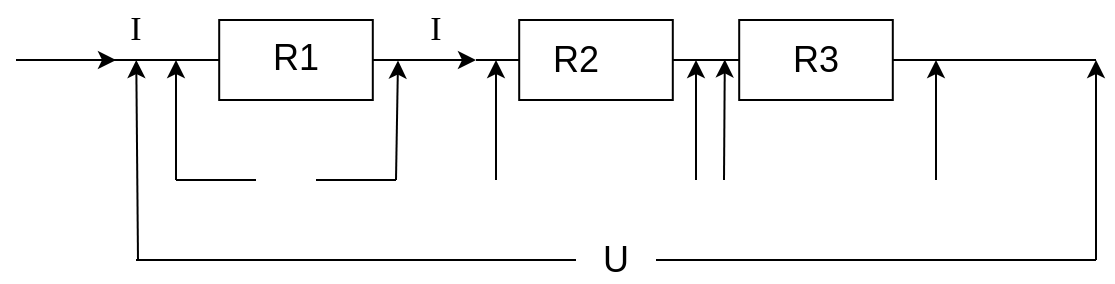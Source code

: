 <mxfile version="13.7.5" type="github">
  <diagram name="Page-1" id="16e2658f-23c8-b752-8be9-c03fbebb8bbe">
    <mxGraphModel dx="801" dy="442" grid="1" gridSize="10" guides="1" tooltips="1" connect="1" arrows="1" fold="1" page="1" pageScale="1" pageWidth="1100" pageHeight="850" background="#ffffff" math="0" shadow="0">
      <root>
        <mxCell id="0" />
        <mxCell id="1" parent="0" />
        <mxCell id="nk3E8QH6qJd0GcoNjZV--4" value="" style="edgeStyle=orthogonalEdgeStyle;rounded=0;orthogonalLoop=1;jettySize=auto;html=1;" parent="1" source="nk3E8QH6qJd0GcoNjZV--1" target="nk3E8QH6qJd0GcoNjZV--2" edge="1">
          <mxGeometry relative="1" as="geometry" />
        </mxCell>
        <mxCell id="nk3E8QH6qJd0GcoNjZV--1" value="" style="pointerEvents=1;verticalLabelPosition=bottom;shadow=0;dashed=0;align=center;html=1;verticalAlign=top;shape=mxgraph.electrical.resistors.resistor_1;" parent="1" vertex="1">
          <mxGeometry x="200" y="280" width="120" height="40" as="geometry" />
        </mxCell>
        <mxCell id="nk3E8QH6qJd0GcoNjZV--2" value="" style="pointerEvents=1;verticalLabelPosition=bottom;shadow=0;dashed=0;align=center;html=1;verticalAlign=top;shape=mxgraph.electrical.resistors.resistor_1;" parent="1" vertex="1">
          <mxGeometry x="350" y="280" width="120" height="40" as="geometry" />
        </mxCell>
        <mxCell id="nk3E8QH6qJd0GcoNjZV--3" value="" style="pointerEvents=1;verticalLabelPosition=bottom;shadow=0;dashed=0;align=center;html=1;verticalAlign=top;shape=mxgraph.electrical.resistors.resistor_1;" parent="1" vertex="1">
          <mxGeometry x="460" y="280" width="120" height="40" as="geometry" />
        </mxCell>
        <mxCell id="nk3E8QH6qJd0GcoNjZV--7" value="&lt;div style=&quot;font-size: 18px&quot;&gt;&lt;font style=&quot;font-size: 18px&quot;&gt;R1&lt;/font&gt;&lt;/div&gt;&lt;div style=&quot;font-size: 18px&quot;&gt;&lt;font style=&quot;font-size: 18px&quot;&gt;&lt;br&gt;&lt;/font&gt;&lt;/div&gt;" style="text;html=1;strokeColor=none;fillColor=none;align=center;verticalAlign=middle;whiteSpace=wrap;rounded=0;" parent="1" vertex="1">
          <mxGeometry x="240" y="300" width="40" height="20" as="geometry" />
        </mxCell>
        <mxCell id="nk3E8QH6qJd0GcoNjZV--9" value="&lt;font style=&quot;font-size: 18px&quot;&gt;R2&lt;/font&gt;" style="text;html=1;strokeColor=none;fillColor=none;align=center;verticalAlign=middle;whiteSpace=wrap;rounded=0;" parent="1" vertex="1">
          <mxGeometry x="380" y="290" width="40" height="20" as="geometry" />
        </mxCell>
        <mxCell id="nk3E8QH6qJd0GcoNjZV--10" value="&lt;font style=&quot;font-size: 18px&quot;&gt;R3&lt;/font&gt;" style="text;html=1;strokeColor=none;fillColor=none;align=center;verticalAlign=middle;whiteSpace=wrap;rounded=0;" parent="1" vertex="1">
          <mxGeometry x="500" y="290" width="40" height="20" as="geometry" />
        </mxCell>
        <mxCell id="Bhmb7kuvYC1ypZJ4mO87-8" value="" style="endArrow=none;html=1;entryX=0;entryY=0.5;entryDx=0;entryDy=0;entryPerimeter=0;exitX=0.25;exitY=1;exitDx=0;exitDy=0;" edge="1" parent="1" source="Bhmb7kuvYC1ypZJ4mO87-15" target="nk3E8QH6qJd0GcoNjZV--1">
          <mxGeometry width="50" height="50" relative="1" as="geometry">
            <mxPoint x="140" y="300" as="sourcePoint" />
            <mxPoint x="200" y="300" as="targetPoint" />
          </mxGeometry>
        </mxCell>
        <mxCell id="Bhmb7kuvYC1ypZJ4mO87-14" value="" style="endArrow=none;html=1;" edge="1" parent="1">
          <mxGeometry width="50" height="50" relative="1" as="geometry">
            <mxPoint x="580" y="300" as="sourcePoint" />
            <mxPoint x="660" y="300" as="targetPoint" />
          </mxGeometry>
        </mxCell>
        <mxCell id="Bhmb7kuvYC1ypZJ4mO87-15" value="&lt;div style=&quot;font-size: 17px&quot;&gt;&lt;font style=&quot;font-size: 17px&quot; face=&quot;Times New Roman&quot;&gt;I&lt;/font&gt;&lt;/div&gt;" style="text;html=1;strokeColor=none;fillColor=none;align=center;verticalAlign=middle;whiteSpace=wrap;rounded=0;" vertex="1" parent="1">
          <mxGeometry x="150" y="270" width="60" height="30" as="geometry" />
        </mxCell>
        <mxCell id="Bhmb7kuvYC1ypZJ4mO87-16" value="" style="endArrow=classic;html=1;" edge="1" parent="1">
          <mxGeometry width="50" height="50" relative="1" as="geometry">
            <mxPoint x="120" y="300" as="sourcePoint" />
            <mxPoint x="170" y="300" as="targetPoint" />
          </mxGeometry>
        </mxCell>
        <mxCell id="Bhmb7kuvYC1ypZJ4mO87-17" value="&lt;div style=&quot;font-size: 17px&quot;&gt;&lt;font style=&quot;font-size: 17px&quot; face=&quot;Times New Roman&quot;&gt;I&lt;/font&gt;&lt;/div&gt;" style="text;html=1;strokeColor=none;fillColor=none;align=center;verticalAlign=middle;whiteSpace=wrap;rounded=0;" vertex="1" parent="1">
          <mxGeometry x="300" y="270" width="60" height="30" as="geometry" />
        </mxCell>
        <mxCell id="Bhmb7kuvYC1ypZJ4mO87-21" value="" style="endArrow=classic;html=1;" edge="1" parent="1" target="Bhmb7kuvYC1ypZJ4mO87-15">
          <mxGeometry width="50" height="50" relative="1" as="geometry">
            <mxPoint x="181" y="400" as="sourcePoint" />
            <mxPoint x="240" y="360" as="targetPoint" />
          </mxGeometry>
        </mxCell>
        <mxCell id="Bhmb7kuvYC1ypZJ4mO87-22" value="" style="endArrow=none;html=1;" edge="1" parent="1">
          <mxGeometry width="50" height="50" relative="1" as="geometry">
            <mxPoint x="180" y="400" as="sourcePoint" />
            <mxPoint x="400" y="400" as="targetPoint" />
          </mxGeometry>
        </mxCell>
        <mxCell id="Bhmb7kuvYC1ypZJ4mO87-23" value="" style="endArrow=none;html=1;" edge="1" parent="1">
          <mxGeometry width="50" height="50" relative="1" as="geometry">
            <mxPoint x="440" y="400" as="sourcePoint" />
            <mxPoint x="660" y="400" as="targetPoint" />
          </mxGeometry>
        </mxCell>
        <mxCell id="Bhmb7kuvYC1ypZJ4mO87-24" value="" style="endArrow=classic;html=1;" edge="1" parent="1">
          <mxGeometry width="50" height="50" relative="1" as="geometry">
            <mxPoint x="660" y="400" as="sourcePoint" />
            <mxPoint x="660" y="300" as="targetPoint" />
          </mxGeometry>
        </mxCell>
        <mxCell id="Bhmb7kuvYC1ypZJ4mO87-25" value="&lt;div style=&quot;font-size: 18px&quot;&gt;&lt;font style=&quot;font-size: 18px&quot;&gt;U&lt;/font&gt;&lt;/div&gt;" style="text;html=1;strokeColor=none;fillColor=none;align=center;verticalAlign=middle;whiteSpace=wrap;rounded=0;" vertex="1" parent="1">
          <mxGeometry x="400" y="390" width="40" height="20" as="geometry" />
        </mxCell>
        <mxCell id="Bhmb7kuvYC1ypZJ4mO87-27" value="" style="endArrow=classic;html=1;entryX=0;entryY=0.5;entryDx=0;entryDy=0;entryPerimeter=0;" edge="1" parent="1" target="nk3E8QH6qJd0GcoNjZV--1">
          <mxGeometry width="50" height="50" relative="1" as="geometry">
            <mxPoint x="200" y="360" as="sourcePoint" />
            <mxPoint x="250" y="340" as="targetPoint" />
          </mxGeometry>
        </mxCell>
        <mxCell id="Bhmb7kuvYC1ypZJ4mO87-28" value="" style="endArrow=classic;html=1;entryX=0.925;entryY=0.507;entryDx=0;entryDy=0;entryPerimeter=0;" edge="1" parent="1" target="nk3E8QH6qJd0GcoNjZV--1">
          <mxGeometry width="50" height="50" relative="1" as="geometry">
            <mxPoint x="310" y="360" as="sourcePoint" />
            <mxPoint x="310" y="303" as="targetPoint" />
          </mxGeometry>
        </mxCell>
        <mxCell id="Bhmb7kuvYC1ypZJ4mO87-30" value="" style="endArrow=classic;html=1;" edge="1" parent="1">
          <mxGeometry width="50" height="50" relative="1" as="geometry">
            <mxPoint x="360" y="360" as="sourcePoint" />
            <mxPoint x="360" y="300" as="targetPoint" />
          </mxGeometry>
        </mxCell>
        <mxCell id="Bhmb7kuvYC1ypZJ4mO87-31" value="" style="endArrow=classic;html=1;entryX=0;entryY=0.5;entryDx=0;entryDy=0;entryPerimeter=0;" edge="1" parent="1" target="nk3E8QH6qJd0GcoNjZV--3">
          <mxGeometry width="50" height="50" relative="1" as="geometry">
            <mxPoint x="460" y="360" as="sourcePoint" />
            <mxPoint x="480" y="320" as="targetPoint" />
          </mxGeometry>
        </mxCell>
        <mxCell id="Bhmb7kuvYC1ypZJ4mO87-32" value="" style="endArrow=classic;html=1;entryX=0.12;entryY=0.493;entryDx=0;entryDy=0;entryPerimeter=0;" edge="1" parent="1" target="nk3E8QH6qJd0GcoNjZV--3">
          <mxGeometry width="50" height="50" relative="1" as="geometry">
            <mxPoint x="474" y="360" as="sourcePoint" />
            <mxPoint x="470" y="330" as="targetPoint" />
          </mxGeometry>
        </mxCell>
        <mxCell id="Bhmb7kuvYC1ypZJ4mO87-34" value="" style="endArrow=classic;html=1;entryX=1;entryY=0.5;entryDx=0;entryDy=0;entryPerimeter=0;" edge="1" parent="1" target="nk3E8QH6qJd0GcoNjZV--3">
          <mxGeometry width="50" height="50" relative="1" as="geometry">
            <mxPoint x="580" y="360" as="sourcePoint" />
            <mxPoint x="610" y="320" as="targetPoint" />
          </mxGeometry>
        </mxCell>
        <mxCell id="Bhmb7kuvYC1ypZJ4mO87-35" value="" style="endArrow=none;html=1;" edge="1" parent="1">
          <mxGeometry width="50" height="50" relative="1" as="geometry">
            <mxPoint x="200" y="360" as="sourcePoint" />
            <mxPoint x="240" y="360" as="targetPoint" />
          </mxGeometry>
        </mxCell>
        <mxCell id="Bhmb7kuvYC1ypZJ4mO87-36" value="" style="endArrow=none;html=1;" edge="1" parent="1">
          <mxGeometry width="50" height="50" relative="1" as="geometry">
            <mxPoint x="270" y="360" as="sourcePoint" />
            <mxPoint x="310" y="360" as="targetPoint" />
          </mxGeometry>
        </mxCell>
      </root>
    </mxGraphModel>
  </diagram>
</mxfile>
